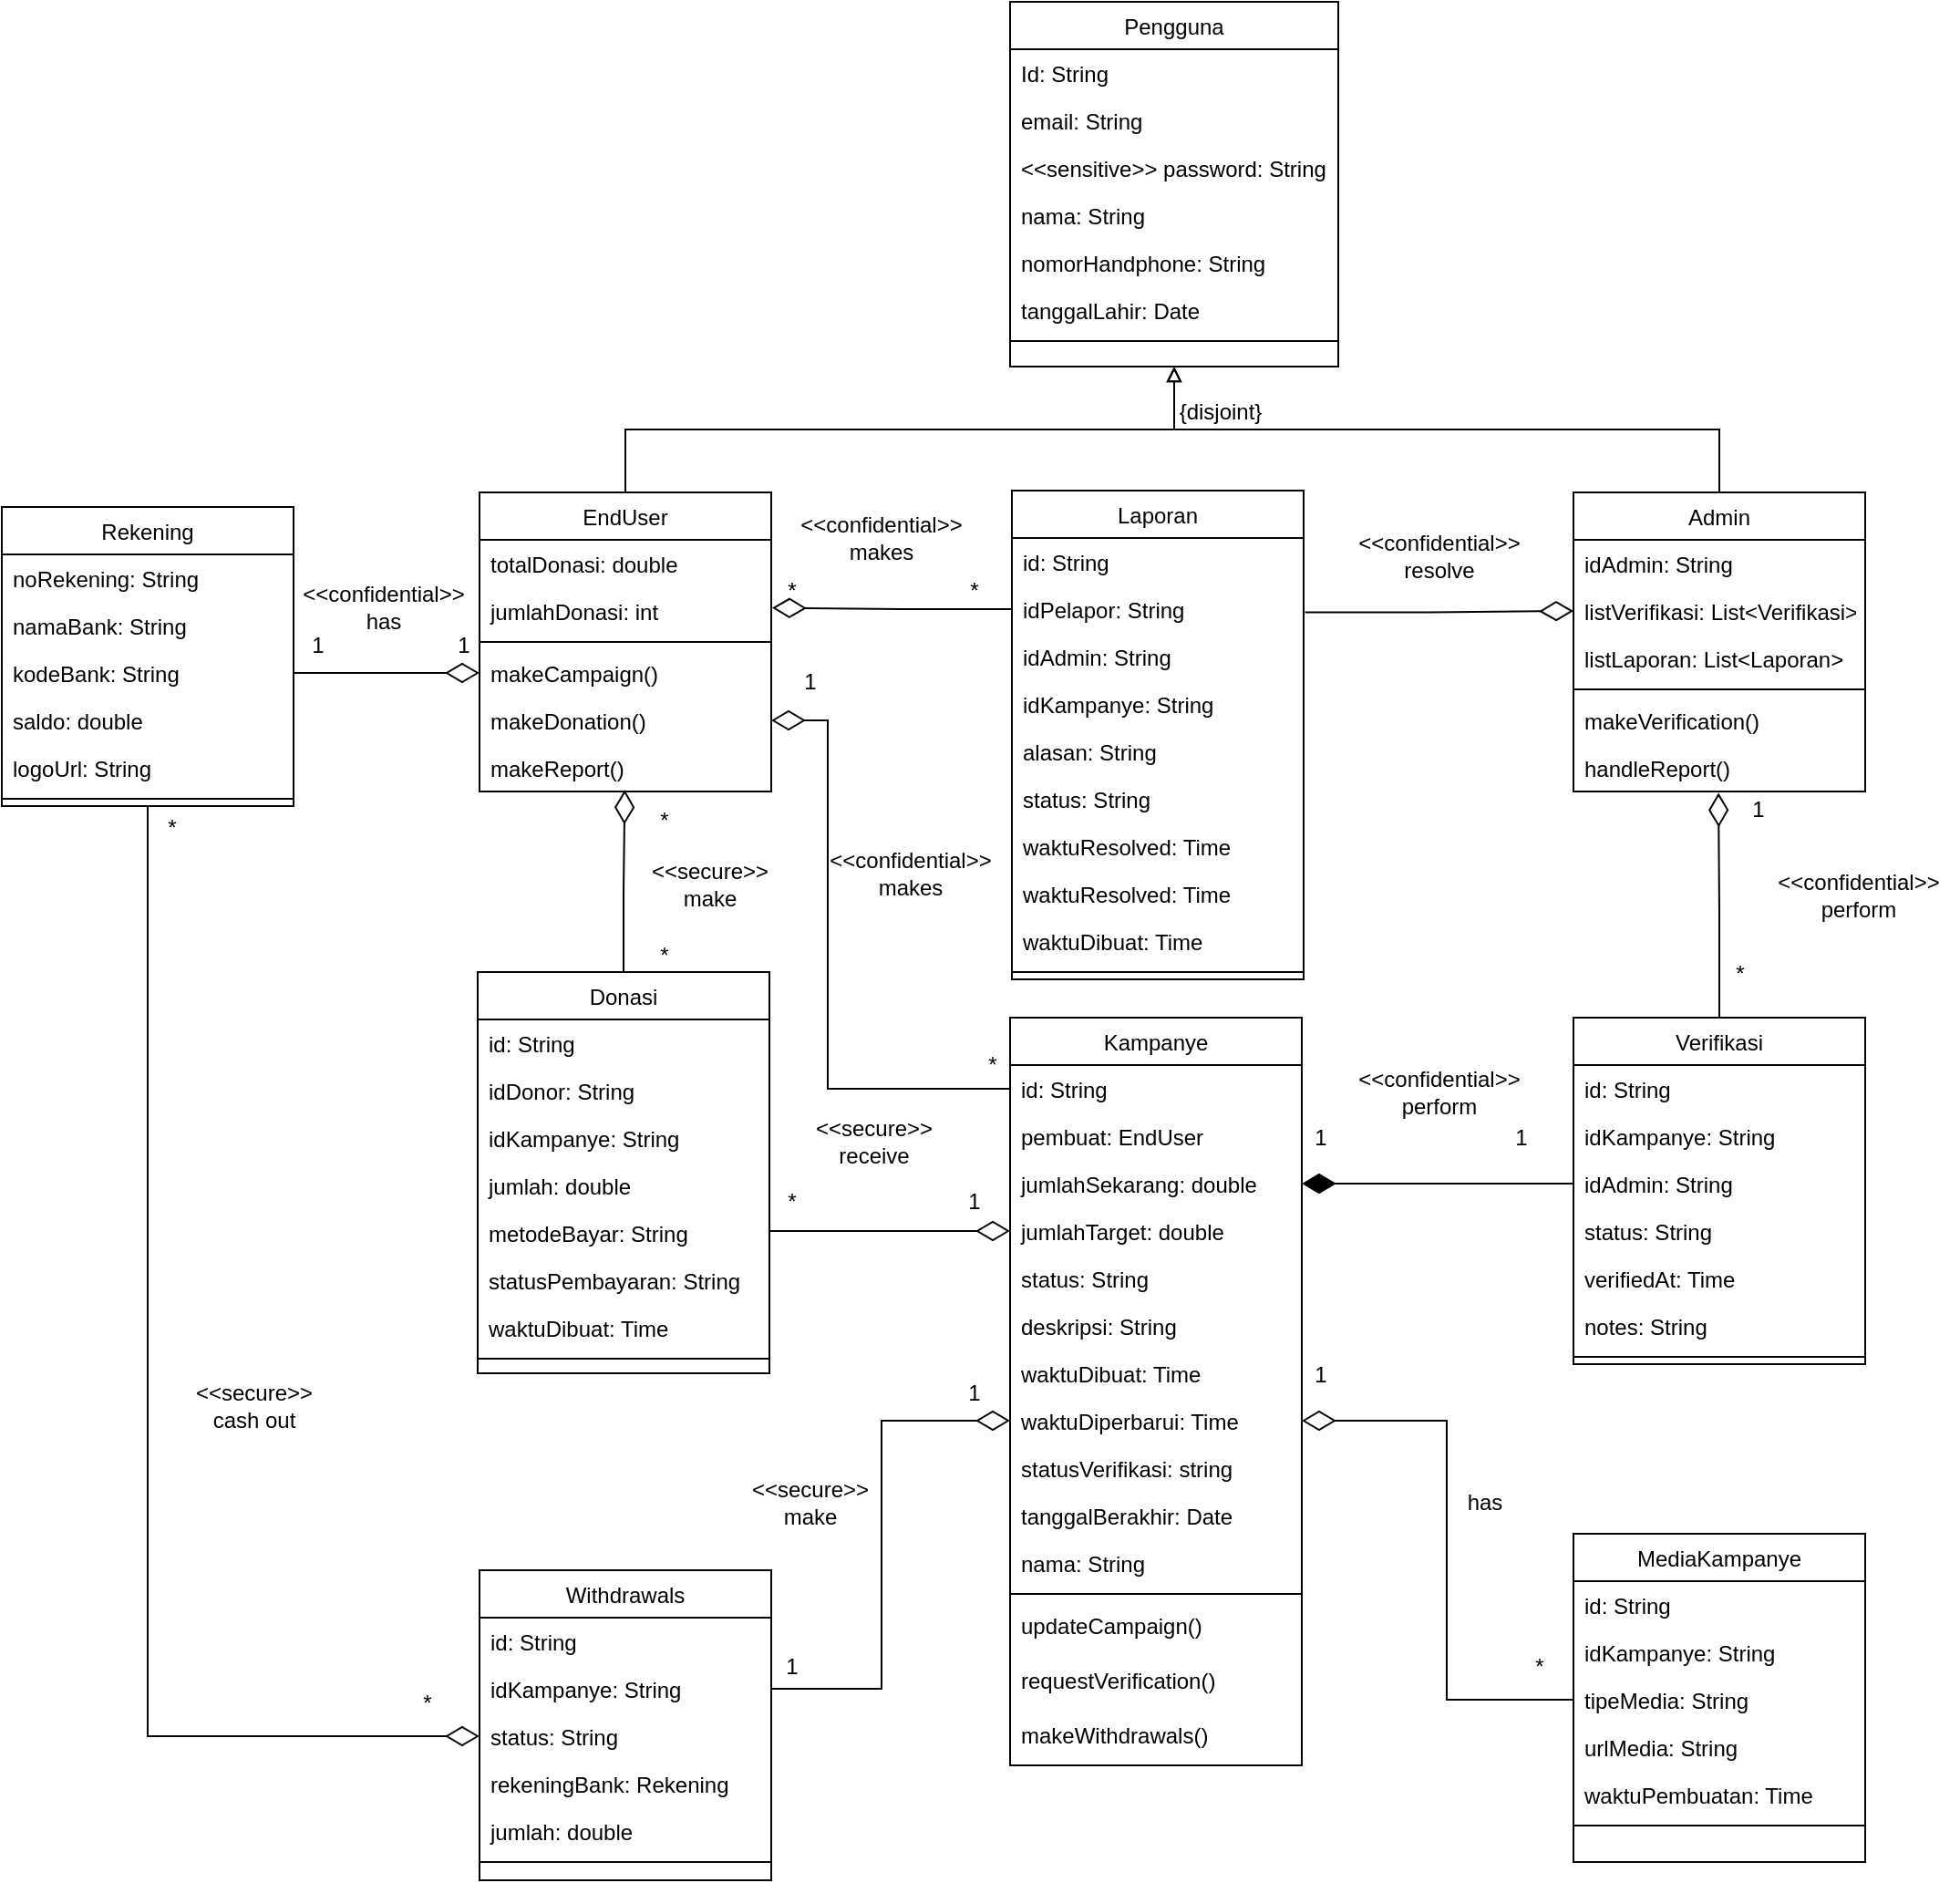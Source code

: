 <mxfile version="26.0.16">
  <diagram id="C5RBs43oDa-KdzZeNtuy" name="Page-1">
    <mxGraphModel dx="1323" dy="765" grid="1" gridSize="10" guides="1" tooltips="1" connect="1" arrows="1" fold="1" page="1" pageScale="1" pageWidth="827" pageHeight="1169" math="0" shadow="0">
      <root>
        <mxCell id="WIyWlLk6GJQsqaUBKTNV-0" />
        <mxCell id="WIyWlLk6GJQsqaUBKTNV-1" parent="WIyWlLk6GJQsqaUBKTNV-0" />
        <mxCell id="zkfFHV4jXpPFQw0GAbJ--0" value="Pengguna" style="swimlane;fontStyle=0;align=center;verticalAlign=top;childLayout=stackLayout;horizontal=1;startSize=26;horizontalStack=0;resizeParent=1;resizeLast=0;collapsible=1;marginBottom=0;rounded=0;shadow=0;strokeWidth=1;" parent="WIyWlLk6GJQsqaUBKTNV-1" vertex="1">
          <mxGeometry x="730" y="60" width="180" height="200" as="geometry">
            <mxRectangle x="230" y="140" width="160" height="26" as="alternateBounds" />
          </mxGeometry>
        </mxCell>
        <mxCell id="zkfFHV4jXpPFQw0GAbJ--1" value="Id: String" style="text;align=left;verticalAlign=top;spacingLeft=4;spacingRight=4;overflow=hidden;rotatable=0;points=[[0,0.5],[1,0.5]];portConstraint=eastwest;" parent="zkfFHV4jXpPFQw0GAbJ--0" vertex="1">
          <mxGeometry y="26" width="180" height="26" as="geometry" />
        </mxCell>
        <mxCell id="zkfFHV4jXpPFQw0GAbJ--2" value="email: String" style="text;align=left;verticalAlign=top;spacingLeft=4;spacingRight=4;overflow=hidden;rotatable=0;points=[[0,0.5],[1,0.5]];portConstraint=eastwest;rounded=0;shadow=0;html=0;" parent="zkfFHV4jXpPFQw0GAbJ--0" vertex="1">
          <mxGeometry y="52" width="180" height="26" as="geometry" />
        </mxCell>
        <mxCell id="W11gWloC2pDR27S2d4ZD-0" value="&lt;&lt;sensitive&gt;&gt; password: String" style="text;align=left;verticalAlign=top;spacingLeft=4;spacingRight=4;overflow=hidden;rotatable=0;points=[[0,0.5],[1,0.5]];portConstraint=eastwest;rounded=0;shadow=0;html=0;" parent="zkfFHV4jXpPFQw0GAbJ--0" vertex="1">
          <mxGeometry y="78" width="180" height="26" as="geometry" />
        </mxCell>
        <mxCell id="W11gWloC2pDR27S2d4ZD-3" value="nama: String" style="text;align=left;verticalAlign=top;spacingLeft=4;spacingRight=4;overflow=hidden;rotatable=0;points=[[0,0.5],[1,0.5]];portConstraint=eastwest;rounded=0;shadow=0;html=0;" parent="zkfFHV4jXpPFQw0GAbJ--0" vertex="1">
          <mxGeometry y="104" width="180" height="26" as="geometry" />
        </mxCell>
        <mxCell id="zkfFHV4jXpPFQw0GAbJ--3" value="nomorHandphone: String" style="text;align=left;verticalAlign=top;spacingLeft=4;spacingRight=4;overflow=hidden;rotatable=0;points=[[0,0.5],[1,0.5]];portConstraint=eastwest;rounded=0;shadow=0;html=0;" parent="zkfFHV4jXpPFQw0GAbJ--0" vertex="1">
          <mxGeometry y="130" width="180" height="26" as="geometry" />
        </mxCell>
        <mxCell id="W11gWloC2pDR27S2d4ZD-4" value="tanggalLahir: Date" style="text;align=left;verticalAlign=top;spacingLeft=4;spacingRight=4;overflow=hidden;rotatable=0;points=[[0,0.5],[1,0.5]];portConstraint=eastwest;rounded=0;shadow=0;html=0;" parent="zkfFHV4jXpPFQw0GAbJ--0" vertex="1">
          <mxGeometry y="156" width="180" height="26" as="geometry" />
        </mxCell>
        <mxCell id="zkfFHV4jXpPFQw0GAbJ--4" value="" style="line;html=1;strokeWidth=1;align=left;verticalAlign=middle;spacingTop=-1;spacingLeft=3;spacingRight=3;rotatable=0;labelPosition=right;points=[];portConstraint=eastwest;" parent="zkfFHV4jXpPFQw0GAbJ--0" vertex="1">
          <mxGeometry y="182" width="180" height="8" as="geometry" />
        </mxCell>
        <mxCell id="zkfFHV4jXpPFQw0GAbJ--6" value="Donasi" style="swimlane;fontStyle=0;align=center;verticalAlign=top;childLayout=stackLayout;horizontal=1;startSize=26;horizontalStack=0;resizeParent=1;resizeLast=0;collapsible=1;marginBottom=0;rounded=0;shadow=0;strokeWidth=1;" parent="WIyWlLk6GJQsqaUBKTNV-1" vertex="1">
          <mxGeometry x="438" y="592" width="160" height="220" as="geometry">
            <mxRectangle x="130" y="380" width="160" height="26" as="alternateBounds" />
          </mxGeometry>
        </mxCell>
        <mxCell id="zkfFHV4jXpPFQw0GAbJ--7" value="id: String" style="text;align=left;verticalAlign=top;spacingLeft=4;spacingRight=4;overflow=hidden;rotatable=0;points=[[0,0.5],[1,0.5]];portConstraint=eastwest;" parent="zkfFHV4jXpPFQw0GAbJ--6" vertex="1">
          <mxGeometry y="26" width="160" height="26" as="geometry" />
        </mxCell>
        <mxCell id="W11gWloC2pDR27S2d4ZD-19" value="idDonor: String" style="text;align=left;verticalAlign=top;spacingLeft=4;spacingRight=4;overflow=hidden;rotatable=0;points=[[0,0.5],[1,0.5]];portConstraint=eastwest;" parent="zkfFHV4jXpPFQw0GAbJ--6" vertex="1">
          <mxGeometry y="52" width="160" height="26" as="geometry" />
        </mxCell>
        <mxCell id="W11gWloC2pDR27S2d4ZD-18" value="idKampanye: String" style="text;align=left;verticalAlign=top;spacingLeft=4;spacingRight=4;overflow=hidden;rotatable=0;points=[[0,0.5],[1,0.5]];portConstraint=eastwest;" parent="zkfFHV4jXpPFQw0GAbJ--6" vertex="1">
          <mxGeometry y="78" width="160" height="26" as="geometry" />
        </mxCell>
        <mxCell id="W11gWloC2pDR27S2d4ZD-17" value="jumlah: double" style="text;align=left;verticalAlign=top;spacingLeft=4;spacingRight=4;overflow=hidden;rotatable=0;points=[[0,0.5],[1,0.5]];portConstraint=eastwest;" parent="zkfFHV4jXpPFQw0GAbJ--6" vertex="1">
          <mxGeometry y="104" width="160" height="26" as="geometry" />
        </mxCell>
        <mxCell id="W11gWloC2pDR27S2d4ZD-16" value="metodeBayar: String" style="text;align=left;verticalAlign=top;spacingLeft=4;spacingRight=4;overflow=hidden;rotatable=0;points=[[0,0.5],[1,0.5]];portConstraint=eastwest;" parent="zkfFHV4jXpPFQw0GAbJ--6" vertex="1">
          <mxGeometry y="130" width="160" height="26" as="geometry" />
        </mxCell>
        <mxCell id="W11gWloC2pDR27S2d4ZD-15" value="statusPembayaran: String" style="text;align=left;verticalAlign=top;spacingLeft=4;spacingRight=4;overflow=hidden;rotatable=0;points=[[0,0.5],[1,0.5]];portConstraint=eastwest;" parent="zkfFHV4jXpPFQw0GAbJ--6" vertex="1">
          <mxGeometry y="156" width="160" height="26" as="geometry" />
        </mxCell>
        <mxCell id="W11gWloC2pDR27S2d4ZD-21" value="waktuDibuat: Time" style="text;align=left;verticalAlign=top;spacingLeft=4;spacingRight=4;overflow=hidden;rotatable=0;points=[[0,0.5],[1,0.5]];portConstraint=eastwest;" parent="zkfFHV4jXpPFQw0GAbJ--6" vertex="1">
          <mxGeometry y="182" width="160" height="26" as="geometry" />
        </mxCell>
        <mxCell id="zkfFHV4jXpPFQw0GAbJ--9" value="" style="line;html=1;strokeWidth=1;align=left;verticalAlign=middle;spacingTop=-1;spacingLeft=3;spacingRight=3;rotatable=0;labelPosition=right;points=[];portConstraint=eastwest;" parent="zkfFHV4jXpPFQw0GAbJ--6" vertex="1">
          <mxGeometry y="208" width="160" height="8" as="geometry" />
        </mxCell>
        <mxCell id="zkfFHV4jXpPFQw0GAbJ--13" value="MediaKampanye" style="swimlane;fontStyle=0;align=center;verticalAlign=top;childLayout=stackLayout;horizontal=1;startSize=26;horizontalStack=0;resizeParent=1;resizeLast=0;collapsible=1;marginBottom=0;rounded=0;shadow=0;strokeWidth=1;" parent="WIyWlLk6GJQsqaUBKTNV-1" vertex="1">
          <mxGeometry x="1039" y="900" width="160" height="180" as="geometry">
            <mxRectangle x="340" y="380" width="170" height="26" as="alternateBounds" />
          </mxGeometry>
        </mxCell>
        <mxCell id="zkfFHV4jXpPFQw0GAbJ--14" value="id: String" style="text;align=left;verticalAlign=top;spacingLeft=4;spacingRight=4;overflow=hidden;rotatable=0;points=[[0,0.5],[1,0.5]];portConstraint=eastwest;" parent="zkfFHV4jXpPFQw0GAbJ--13" vertex="1">
          <mxGeometry y="26" width="160" height="26" as="geometry" />
        </mxCell>
        <mxCell id="Jpe8M2atPtf28JF5sJ96-32" value="idKampanye: String" style="text;align=left;verticalAlign=top;spacingLeft=4;spacingRight=4;overflow=hidden;rotatable=0;points=[[0,0.5],[1,0.5]];portConstraint=eastwest;" vertex="1" parent="zkfFHV4jXpPFQw0GAbJ--13">
          <mxGeometry y="52" width="160" height="26" as="geometry" />
        </mxCell>
        <mxCell id="Jpe8M2atPtf28JF5sJ96-31" value="tipeMedia: String" style="text;align=left;verticalAlign=top;spacingLeft=4;spacingRight=4;overflow=hidden;rotatable=0;points=[[0,0.5],[1,0.5]];portConstraint=eastwest;" vertex="1" parent="zkfFHV4jXpPFQw0GAbJ--13">
          <mxGeometry y="78" width="160" height="26" as="geometry" />
        </mxCell>
        <mxCell id="Jpe8M2atPtf28JF5sJ96-30" value="urlMedia: String" style="text;align=left;verticalAlign=top;spacingLeft=4;spacingRight=4;overflow=hidden;rotatable=0;points=[[0,0.5],[1,0.5]];portConstraint=eastwest;" vertex="1" parent="zkfFHV4jXpPFQw0GAbJ--13">
          <mxGeometry y="104" width="160" height="26" as="geometry" />
        </mxCell>
        <mxCell id="Jpe8M2atPtf28JF5sJ96-33" value="waktuPembuatan: Time" style="text;align=left;verticalAlign=top;spacingLeft=4;spacingRight=4;overflow=hidden;rotatable=0;points=[[0,0.5],[1,0.5]];portConstraint=eastwest;" vertex="1" parent="zkfFHV4jXpPFQw0GAbJ--13">
          <mxGeometry y="130" width="160" height="26" as="geometry" />
        </mxCell>
        <mxCell id="zkfFHV4jXpPFQw0GAbJ--15" value="" style="line;html=1;strokeWidth=1;align=left;verticalAlign=middle;spacingTop=-1;spacingLeft=3;spacingRight=3;rotatable=0;labelPosition=right;points=[];portConstraint=eastwest;" parent="zkfFHV4jXpPFQw0GAbJ--13" vertex="1">
          <mxGeometry y="156" width="160" height="8" as="geometry" />
        </mxCell>
        <mxCell id="zkfFHV4jXpPFQw0GAbJ--17" value="Kampanye" style="swimlane;fontStyle=0;align=center;verticalAlign=top;childLayout=stackLayout;horizontal=1;startSize=26;horizontalStack=0;resizeParent=1;resizeLast=0;collapsible=1;marginBottom=0;rounded=0;shadow=0;strokeWidth=1;" parent="WIyWlLk6GJQsqaUBKTNV-1" vertex="1">
          <mxGeometry x="730" y="617" width="160" height="410" as="geometry">
            <mxRectangle x="550" y="140" width="160" height="26" as="alternateBounds" />
          </mxGeometry>
        </mxCell>
        <mxCell id="zkfFHV4jXpPFQw0GAbJ--18" value="id: String" style="text;align=left;verticalAlign=top;spacingLeft=4;spacingRight=4;overflow=hidden;rotatable=0;points=[[0,0.5],[1,0.5]];portConstraint=eastwest;" parent="zkfFHV4jXpPFQw0GAbJ--17" vertex="1">
          <mxGeometry y="26" width="160" height="26" as="geometry" />
        </mxCell>
        <mxCell id="zkfFHV4jXpPFQw0GAbJ--19" value="pembuat: EndUser" style="text;align=left;verticalAlign=top;spacingLeft=4;spacingRight=4;overflow=hidden;rotatable=0;points=[[0,0.5],[1,0.5]];portConstraint=eastwest;rounded=0;shadow=0;html=0;" parent="zkfFHV4jXpPFQw0GAbJ--17" vertex="1">
          <mxGeometry y="52" width="160" height="26" as="geometry" />
        </mxCell>
        <mxCell id="zkfFHV4jXpPFQw0GAbJ--20" value="jumlahSekarang: double" style="text;align=left;verticalAlign=top;spacingLeft=4;spacingRight=4;overflow=hidden;rotatable=0;points=[[0,0.5],[1,0.5]];portConstraint=eastwest;rounded=0;shadow=0;html=0;" parent="zkfFHV4jXpPFQw0GAbJ--17" vertex="1">
          <mxGeometry y="78" width="160" height="26" as="geometry" />
        </mxCell>
        <mxCell id="zkfFHV4jXpPFQw0GAbJ--21" value="jumlahTarget: double" style="text;align=left;verticalAlign=top;spacingLeft=4;spacingRight=4;overflow=hidden;rotatable=0;points=[[0,0.5],[1,0.5]];portConstraint=eastwest;rounded=0;shadow=0;html=0;" parent="zkfFHV4jXpPFQw0GAbJ--17" vertex="1">
          <mxGeometry y="104" width="160" height="26" as="geometry" />
        </mxCell>
        <mxCell id="zkfFHV4jXpPFQw0GAbJ--22" value="status: String" style="text;align=left;verticalAlign=top;spacingLeft=4;spacingRight=4;overflow=hidden;rotatable=0;points=[[0,0.5],[1,0.5]];portConstraint=eastwest;rounded=0;shadow=0;html=0;" parent="zkfFHV4jXpPFQw0GAbJ--17" vertex="1">
          <mxGeometry y="130" width="160" height="26" as="geometry" />
        </mxCell>
        <mxCell id="W11gWloC2pDR27S2d4ZD-11" value="deskripsi: String" style="text;align=left;verticalAlign=top;spacingLeft=4;spacingRight=4;overflow=hidden;rotatable=0;points=[[0,0.5],[1,0.5]];portConstraint=eastwest;rounded=0;shadow=0;html=0;" parent="zkfFHV4jXpPFQw0GAbJ--17" vertex="1">
          <mxGeometry y="156" width="160" height="26" as="geometry" />
        </mxCell>
        <mxCell id="W11gWloC2pDR27S2d4ZD-10" value="waktuDibuat: Time" style="text;align=left;verticalAlign=top;spacingLeft=4;spacingRight=4;overflow=hidden;rotatable=0;points=[[0,0.5],[1,0.5]];portConstraint=eastwest;rounded=0;shadow=0;html=0;" parent="zkfFHV4jXpPFQw0GAbJ--17" vertex="1">
          <mxGeometry y="182" width="160" height="26" as="geometry" />
        </mxCell>
        <mxCell id="W11gWloC2pDR27S2d4ZD-9" value="waktuDiperbarui: Time" style="text;align=left;verticalAlign=top;spacingLeft=4;spacingRight=4;overflow=hidden;rotatable=0;points=[[0,0.5],[1,0.5]];portConstraint=eastwest;rounded=0;shadow=0;html=0;" parent="zkfFHV4jXpPFQw0GAbJ--17" vertex="1">
          <mxGeometry y="208" width="160" height="26" as="geometry" />
        </mxCell>
        <mxCell id="W11gWloC2pDR27S2d4ZD-8" value="statusVerifikasi: string" style="text;align=left;verticalAlign=top;spacingLeft=4;spacingRight=4;overflow=hidden;rotatable=0;points=[[0,0.5],[1,0.5]];portConstraint=eastwest;rounded=0;shadow=0;html=0;" parent="zkfFHV4jXpPFQw0GAbJ--17" vertex="1">
          <mxGeometry y="234" width="160" height="26" as="geometry" />
        </mxCell>
        <mxCell id="W11gWloC2pDR27S2d4ZD-7" value="tanggalBerakhir: Date" style="text;align=left;verticalAlign=top;spacingLeft=4;spacingRight=4;overflow=hidden;rotatable=0;points=[[0,0.5],[1,0.5]];portConstraint=eastwest;rounded=0;shadow=0;html=0;" parent="zkfFHV4jXpPFQw0GAbJ--17" vertex="1">
          <mxGeometry y="260" width="160" height="26" as="geometry" />
        </mxCell>
        <mxCell id="W11gWloC2pDR27S2d4ZD-14" value="nama: String" style="text;align=left;verticalAlign=top;spacingLeft=4;spacingRight=4;overflow=hidden;rotatable=0;points=[[0,0.5],[1,0.5]];portConstraint=eastwest;rounded=0;shadow=0;html=0;" parent="zkfFHV4jXpPFQw0GAbJ--17" vertex="1">
          <mxGeometry y="286" width="160" height="26" as="geometry" />
        </mxCell>
        <mxCell id="zkfFHV4jXpPFQw0GAbJ--23" value="" style="line;html=1;strokeWidth=1;align=left;verticalAlign=middle;spacingTop=-1;spacingLeft=3;spacingRight=3;rotatable=0;labelPosition=right;points=[];portConstraint=eastwest;" parent="zkfFHV4jXpPFQw0GAbJ--17" vertex="1">
          <mxGeometry y="312" width="160" height="8" as="geometry" />
        </mxCell>
        <mxCell id="Jpe8M2atPtf28JF5sJ96-27" value="updateCampaign()" style="text;align=left;verticalAlign=top;spacingLeft=4;spacingRight=4;overflow=hidden;rotatable=0;points=[[0,0.5],[1,0.5]];portConstraint=eastwest;rounded=0;shadow=0;html=0;" vertex="1" parent="zkfFHV4jXpPFQw0GAbJ--17">
          <mxGeometry y="320" width="160" height="30" as="geometry" />
        </mxCell>
        <mxCell id="Jpe8M2atPtf28JF5sJ96-35" value="requestVerification()" style="text;align=left;verticalAlign=top;spacingLeft=4;spacingRight=4;overflow=hidden;rotatable=0;points=[[0,0.5],[1,0.5]];portConstraint=eastwest;rounded=0;shadow=0;html=0;" vertex="1" parent="zkfFHV4jXpPFQw0GAbJ--17">
          <mxGeometry y="350" width="160" height="30" as="geometry" />
        </mxCell>
        <mxCell id="Jpe8M2atPtf28JF5sJ96-37" value="makeWithdrawals()" style="text;align=left;verticalAlign=top;spacingLeft=4;spacingRight=4;overflow=hidden;rotatable=0;points=[[0,0.5],[1,0.5]];portConstraint=eastwest;rounded=0;shadow=0;html=0;" vertex="1" parent="zkfFHV4jXpPFQw0GAbJ--17">
          <mxGeometry y="380" width="160" height="30" as="geometry" />
        </mxCell>
        <mxCell id="8-90kRSlDzndkWrGnrJO-0" value="Laporan" style="swimlane;fontStyle=0;align=center;verticalAlign=top;childLayout=stackLayout;horizontal=1;startSize=26;horizontalStack=0;resizeParent=1;resizeLast=0;collapsible=1;marginBottom=0;rounded=0;shadow=0;strokeWidth=1;" parent="WIyWlLk6GJQsqaUBKTNV-1" vertex="1">
          <mxGeometry x="731" y="328" width="160" height="268" as="geometry">
            <mxRectangle x="340" y="380" width="170" height="26" as="alternateBounds" />
          </mxGeometry>
        </mxCell>
        <mxCell id="8-90kRSlDzndkWrGnrJO-1" value="id: String" style="text;align=left;verticalAlign=top;spacingLeft=4;spacingRight=4;overflow=hidden;rotatable=0;points=[[0,0.5],[1,0.5]];portConstraint=eastwest;" parent="8-90kRSlDzndkWrGnrJO-0" vertex="1">
          <mxGeometry y="26" width="160" height="26" as="geometry" />
        </mxCell>
        <mxCell id="Jpe8M2atPtf28JF5sJ96-24" value="idPelapor: String" style="text;align=left;verticalAlign=top;spacingLeft=4;spacingRight=4;overflow=hidden;rotatable=0;points=[[0,0.5],[1,0.5]];portConstraint=eastwest;" vertex="1" parent="8-90kRSlDzndkWrGnrJO-0">
          <mxGeometry y="52" width="160" height="26" as="geometry" />
        </mxCell>
        <mxCell id="Jpe8M2atPtf28JF5sJ96-23" value="idAdmin: String" style="text;align=left;verticalAlign=top;spacingLeft=4;spacingRight=4;overflow=hidden;rotatable=0;points=[[0,0.5],[1,0.5]];portConstraint=eastwest;" vertex="1" parent="8-90kRSlDzndkWrGnrJO-0">
          <mxGeometry y="78" width="160" height="26" as="geometry" />
        </mxCell>
        <mxCell id="Jpe8M2atPtf28JF5sJ96-22" value="idKampanye: String" style="text;align=left;verticalAlign=top;spacingLeft=4;spacingRight=4;overflow=hidden;rotatable=0;points=[[0,0.5],[1,0.5]];portConstraint=eastwest;" vertex="1" parent="8-90kRSlDzndkWrGnrJO-0">
          <mxGeometry y="104" width="160" height="26" as="geometry" />
        </mxCell>
        <mxCell id="Jpe8M2atPtf28JF5sJ96-18" value="alasan: String" style="text;align=left;verticalAlign=top;spacingLeft=4;spacingRight=4;overflow=hidden;rotatable=0;points=[[0,0.5],[1,0.5]];portConstraint=eastwest;" vertex="1" parent="8-90kRSlDzndkWrGnrJO-0">
          <mxGeometry y="130" width="160" height="26" as="geometry" />
        </mxCell>
        <mxCell id="Jpe8M2atPtf28JF5sJ96-21" value="status: String" style="text;align=left;verticalAlign=top;spacingLeft=4;spacingRight=4;overflow=hidden;rotatable=0;points=[[0,0.5],[1,0.5]];portConstraint=eastwest;" vertex="1" parent="8-90kRSlDzndkWrGnrJO-0">
          <mxGeometry y="156" width="160" height="26" as="geometry" />
        </mxCell>
        <mxCell id="Jpe8M2atPtf28JF5sJ96-78" value="waktuResolved: Time" style="text;align=left;verticalAlign=top;spacingLeft=4;spacingRight=4;overflow=hidden;rotatable=0;points=[[0,0.5],[1,0.5]];portConstraint=eastwest;" vertex="1" parent="8-90kRSlDzndkWrGnrJO-0">
          <mxGeometry y="182" width="160" height="26" as="geometry" />
        </mxCell>
        <mxCell id="Jpe8M2atPtf28JF5sJ96-20" value="waktuResolved: Time" style="text;align=left;verticalAlign=top;spacingLeft=4;spacingRight=4;overflow=hidden;rotatable=0;points=[[0,0.5],[1,0.5]];portConstraint=eastwest;" vertex="1" parent="8-90kRSlDzndkWrGnrJO-0">
          <mxGeometry y="208" width="160" height="26" as="geometry" />
        </mxCell>
        <mxCell id="Jpe8M2atPtf28JF5sJ96-19" value="waktuDibuat: Time" style="text;align=left;verticalAlign=top;spacingLeft=4;spacingRight=4;overflow=hidden;rotatable=0;points=[[0,0.5],[1,0.5]];portConstraint=eastwest;" vertex="1" parent="8-90kRSlDzndkWrGnrJO-0">
          <mxGeometry y="234" width="160" height="26" as="geometry" />
        </mxCell>
        <mxCell id="8-90kRSlDzndkWrGnrJO-2" value="" style="line;html=1;strokeWidth=1;align=left;verticalAlign=middle;spacingTop=-1;spacingLeft=3;spacingRight=3;rotatable=0;labelPosition=right;points=[];portConstraint=eastwest;" parent="8-90kRSlDzndkWrGnrJO-0" vertex="1">
          <mxGeometry y="260" width="160" height="8" as="geometry" />
        </mxCell>
        <mxCell id="8-90kRSlDzndkWrGnrJO-6" value="Rekening" style="swimlane;fontStyle=0;align=center;verticalAlign=top;childLayout=stackLayout;horizontal=1;startSize=26;horizontalStack=0;resizeParent=1;resizeLast=0;collapsible=1;marginBottom=0;rounded=0;shadow=0;strokeWidth=1;" parent="WIyWlLk6GJQsqaUBKTNV-1" vertex="1">
          <mxGeometry x="177" y="337" width="160" height="164" as="geometry">
            <mxRectangle x="340" y="380" width="170" height="26" as="alternateBounds" />
          </mxGeometry>
        </mxCell>
        <mxCell id="8-90kRSlDzndkWrGnrJO-7" value="noRekening: String" style="text;align=left;verticalAlign=top;spacingLeft=4;spacingRight=4;overflow=hidden;rotatable=0;points=[[0,0.5],[1,0.5]];portConstraint=eastwest;" parent="8-90kRSlDzndkWrGnrJO-6" vertex="1">
          <mxGeometry y="26" width="160" height="26" as="geometry" />
        </mxCell>
        <mxCell id="Jpe8M2atPtf28JF5sJ96-51" value="namaBank: String" style="text;align=left;verticalAlign=top;spacingLeft=4;spacingRight=4;overflow=hidden;rotatable=0;points=[[0,0.5],[1,0.5]];portConstraint=eastwest;" vertex="1" parent="8-90kRSlDzndkWrGnrJO-6">
          <mxGeometry y="52" width="160" height="26" as="geometry" />
        </mxCell>
        <mxCell id="Jpe8M2atPtf28JF5sJ96-50" value="kodeBank: String" style="text;align=left;verticalAlign=top;spacingLeft=4;spacingRight=4;overflow=hidden;rotatable=0;points=[[0,0.5],[1,0.5]];portConstraint=eastwest;" vertex="1" parent="8-90kRSlDzndkWrGnrJO-6">
          <mxGeometry y="78" width="160" height="26" as="geometry" />
        </mxCell>
        <mxCell id="Jpe8M2atPtf28JF5sJ96-89" value="saldo: double" style="text;align=left;verticalAlign=top;spacingLeft=4;spacingRight=4;overflow=hidden;rotatable=0;points=[[0,0.5],[1,0.5]];portConstraint=eastwest;" vertex="1" parent="8-90kRSlDzndkWrGnrJO-6">
          <mxGeometry y="104" width="160" height="26" as="geometry" />
        </mxCell>
        <mxCell id="Jpe8M2atPtf28JF5sJ96-52" value="logoUrl: String" style="text;align=left;verticalAlign=top;spacingLeft=4;spacingRight=4;overflow=hidden;rotatable=0;points=[[0,0.5],[1,0.5]];portConstraint=eastwest;" vertex="1" parent="8-90kRSlDzndkWrGnrJO-6">
          <mxGeometry y="130" width="160" height="26" as="geometry" />
        </mxCell>
        <mxCell id="8-90kRSlDzndkWrGnrJO-8" value="" style="line;html=1;strokeWidth=1;align=left;verticalAlign=middle;spacingTop=-1;spacingLeft=3;spacingRight=3;rotatable=0;labelPosition=right;points=[];portConstraint=eastwest;" parent="8-90kRSlDzndkWrGnrJO-6" vertex="1">
          <mxGeometry y="156" width="160" height="8" as="geometry" />
        </mxCell>
        <mxCell id="Jpe8M2atPtf28JF5sJ96-53" style="edgeStyle=orthogonalEdgeStyle;rounded=0;orthogonalLoop=1;jettySize=auto;html=1;exitX=0.5;exitY=0;exitDx=0;exitDy=0;entryX=0.5;entryY=1;entryDx=0;entryDy=0;endArrow=block;endFill=0;" edge="1" parent="WIyWlLk6GJQsqaUBKTNV-1" source="Jpe8M2atPtf28JF5sJ96-1" target="zkfFHV4jXpPFQw0GAbJ--0">
          <mxGeometry relative="1" as="geometry" />
        </mxCell>
        <mxCell id="Jpe8M2atPtf28JF5sJ96-1" value="EndUser" style="swimlane;fontStyle=0;align=center;verticalAlign=top;childLayout=stackLayout;horizontal=1;startSize=26;horizontalStack=0;resizeParent=1;resizeLast=0;collapsible=1;marginBottom=0;rounded=0;shadow=0;strokeWidth=1;" vertex="1" parent="WIyWlLk6GJQsqaUBKTNV-1">
          <mxGeometry x="439" y="329" width="160" height="164" as="geometry">
            <mxRectangle x="230" y="140" width="160" height="26" as="alternateBounds" />
          </mxGeometry>
        </mxCell>
        <mxCell id="Jpe8M2atPtf28JF5sJ96-2" value="totalDonasi: double" style="text;align=left;verticalAlign=top;spacingLeft=4;spacingRight=4;overflow=hidden;rotatable=0;points=[[0,0.5],[1,0.5]];portConstraint=eastwest;" vertex="1" parent="Jpe8M2atPtf28JF5sJ96-1">
          <mxGeometry y="26" width="160" height="26" as="geometry" />
        </mxCell>
        <mxCell id="Jpe8M2atPtf28JF5sJ96-3" value="jumlahDonasi: int" style="text;align=left;verticalAlign=top;spacingLeft=4;spacingRight=4;overflow=hidden;rotatable=0;points=[[0,0.5],[1,0.5]];portConstraint=eastwest;rounded=0;shadow=0;html=0;" vertex="1" parent="Jpe8M2atPtf28JF5sJ96-1">
          <mxGeometry y="52" width="160" height="26" as="geometry" />
        </mxCell>
        <mxCell id="Jpe8M2atPtf28JF5sJ96-8" value="" style="line;html=1;strokeWidth=1;align=left;verticalAlign=middle;spacingTop=-1;spacingLeft=3;spacingRight=3;rotatable=0;labelPosition=right;points=[];portConstraint=eastwest;" vertex="1" parent="Jpe8M2atPtf28JF5sJ96-1">
          <mxGeometry y="78" width="160" height="8" as="geometry" />
        </mxCell>
        <mxCell id="Jpe8M2atPtf28JF5sJ96-9" value="makeCampaign()&#xa;" style="text;align=left;verticalAlign=top;spacingLeft=4;spacingRight=4;overflow=hidden;rotatable=0;points=[[0,0.5],[1,0.5]];portConstraint=eastwest;" vertex="1" parent="Jpe8M2atPtf28JF5sJ96-1">
          <mxGeometry y="86" width="160" height="26" as="geometry" />
        </mxCell>
        <mxCell id="Jpe8M2atPtf28JF5sJ96-10" value="makeDonation()" style="text;align=left;verticalAlign=top;spacingLeft=4;spacingRight=4;overflow=hidden;rotatable=0;points=[[0,0.5],[1,0.5]];portConstraint=eastwest;" vertex="1" parent="Jpe8M2atPtf28JF5sJ96-1">
          <mxGeometry y="112" width="160" height="26" as="geometry" />
        </mxCell>
        <mxCell id="Jpe8M2atPtf28JF5sJ96-29" value="makeReport()" style="text;align=left;verticalAlign=top;spacingLeft=4;spacingRight=4;overflow=hidden;rotatable=0;points=[[0,0.5],[1,0.5]];portConstraint=eastwest;" vertex="1" parent="Jpe8M2atPtf28JF5sJ96-1">
          <mxGeometry y="138" width="160" height="26" as="geometry" />
        </mxCell>
        <mxCell id="Jpe8M2atPtf28JF5sJ96-54" style="edgeStyle=orthogonalEdgeStyle;rounded=0;orthogonalLoop=1;jettySize=auto;html=1;exitX=0.5;exitY=0;exitDx=0;exitDy=0;endArrow=block;endFill=0;entryX=0.5;entryY=1;entryDx=0;entryDy=0;" edge="1" parent="WIyWlLk6GJQsqaUBKTNV-1" source="Jpe8M2atPtf28JF5sJ96-11" target="zkfFHV4jXpPFQw0GAbJ--0">
          <mxGeometry relative="1" as="geometry">
            <mxPoint x="810.0" y="260" as="targetPoint" />
          </mxGeometry>
        </mxCell>
        <mxCell id="Jpe8M2atPtf28JF5sJ96-11" value="Admin" style="swimlane;fontStyle=0;align=center;verticalAlign=top;childLayout=stackLayout;horizontal=1;startSize=26;horizontalStack=0;resizeParent=1;resizeLast=0;collapsible=1;marginBottom=0;rounded=0;shadow=0;strokeWidth=1;" vertex="1" parent="WIyWlLk6GJQsqaUBKTNV-1">
          <mxGeometry x="1039" y="329" width="160" height="164" as="geometry">
            <mxRectangle x="230" y="140" width="160" height="26" as="alternateBounds" />
          </mxGeometry>
        </mxCell>
        <mxCell id="Jpe8M2atPtf28JF5sJ96-12" value="idAdmin: String" style="text;align=left;verticalAlign=top;spacingLeft=4;spacingRight=4;overflow=hidden;rotatable=0;points=[[0,0.5],[1,0.5]];portConstraint=eastwest;" vertex="1" parent="Jpe8M2atPtf28JF5sJ96-11">
          <mxGeometry y="26" width="160" height="26" as="geometry" />
        </mxCell>
        <mxCell id="Jpe8M2atPtf28JF5sJ96-13" value="listVerifikasi: List&lt;Verifikasi&gt;" style="text;align=left;verticalAlign=top;spacingLeft=4;spacingRight=4;overflow=hidden;rotatable=0;points=[[0,0.5],[1,0.5]];portConstraint=eastwest;rounded=0;shadow=0;html=0;" vertex="1" parent="Jpe8M2atPtf28JF5sJ96-11">
          <mxGeometry y="52" width="160" height="26" as="geometry" />
        </mxCell>
        <mxCell id="Jpe8M2atPtf28JF5sJ96-17" value="listLaporan: List&lt;Laporan&gt;" style="text;align=left;verticalAlign=top;spacingLeft=4;spacingRight=4;overflow=hidden;rotatable=0;points=[[0,0.5],[1,0.5]];portConstraint=eastwest;rounded=0;shadow=0;html=0;" vertex="1" parent="Jpe8M2atPtf28JF5sJ96-11">
          <mxGeometry y="78" width="160" height="26" as="geometry" />
        </mxCell>
        <mxCell id="Jpe8M2atPtf28JF5sJ96-14" value="" style="line;html=1;strokeWidth=1;align=left;verticalAlign=middle;spacingTop=-1;spacingLeft=3;spacingRight=3;rotatable=0;labelPosition=right;points=[];portConstraint=eastwest;" vertex="1" parent="Jpe8M2atPtf28JF5sJ96-11">
          <mxGeometry y="104" width="160" height="8" as="geometry" />
        </mxCell>
        <mxCell id="Jpe8M2atPtf28JF5sJ96-15" value="makeVerification()&#xa;" style="text;align=left;verticalAlign=top;spacingLeft=4;spacingRight=4;overflow=hidden;rotatable=0;points=[[0,0.5],[1,0.5]];portConstraint=eastwest;" vertex="1" parent="Jpe8M2atPtf28JF5sJ96-11">
          <mxGeometry y="112" width="160" height="26" as="geometry" />
        </mxCell>
        <mxCell id="Jpe8M2atPtf28JF5sJ96-16" value="handleReport()" style="text;align=left;verticalAlign=top;spacingLeft=4;spacingRight=4;overflow=hidden;rotatable=0;points=[[0,0.5],[1,0.5]];portConstraint=eastwest;" vertex="1" parent="Jpe8M2atPtf28JF5sJ96-11">
          <mxGeometry y="138" width="160" height="26" as="geometry" />
        </mxCell>
        <mxCell id="Jpe8M2atPtf28JF5sJ96-38" value="Withdrawals" style="swimlane;fontStyle=0;align=center;verticalAlign=top;childLayout=stackLayout;horizontal=1;startSize=26;horizontalStack=0;resizeParent=1;resizeLast=0;collapsible=1;marginBottom=0;rounded=0;shadow=0;strokeWidth=1;" vertex="1" parent="WIyWlLk6GJQsqaUBKTNV-1">
          <mxGeometry x="439" y="920" width="160" height="170" as="geometry">
            <mxRectangle x="340" y="380" width="170" height="26" as="alternateBounds" />
          </mxGeometry>
        </mxCell>
        <mxCell id="Jpe8M2atPtf28JF5sJ96-39" value="id: String" style="text;align=left;verticalAlign=top;spacingLeft=4;spacingRight=4;overflow=hidden;rotatable=0;points=[[0,0.5],[1,0.5]];portConstraint=eastwest;" vertex="1" parent="Jpe8M2atPtf28JF5sJ96-38">
          <mxGeometry y="26" width="160" height="26" as="geometry" />
        </mxCell>
        <mxCell id="Jpe8M2atPtf28JF5sJ96-40" value="idKampanye: String" style="text;align=left;verticalAlign=top;spacingLeft=4;spacingRight=4;overflow=hidden;rotatable=0;points=[[0,0.5],[1,0.5]];portConstraint=eastwest;" vertex="1" parent="Jpe8M2atPtf28JF5sJ96-38">
          <mxGeometry y="52" width="160" height="26" as="geometry" />
        </mxCell>
        <mxCell id="Jpe8M2atPtf28JF5sJ96-41" value="status: String" style="text;align=left;verticalAlign=top;spacingLeft=4;spacingRight=4;overflow=hidden;rotatable=0;points=[[0,0.5],[1,0.5]];portConstraint=eastwest;" vertex="1" parent="Jpe8M2atPtf28JF5sJ96-38">
          <mxGeometry y="78" width="160" height="26" as="geometry" />
        </mxCell>
        <mxCell id="Jpe8M2atPtf28JF5sJ96-43" value="rekeningBank: Rekening" style="text;align=left;verticalAlign=top;spacingLeft=4;spacingRight=4;overflow=hidden;rotatable=0;points=[[0,0.5],[1,0.5]];portConstraint=eastwest;" vertex="1" parent="Jpe8M2atPtf28JF5sJ96-38">
          <mxGeometry y="104" width="160" height="26" as="geometry" />
        </mxCell>
        <mxCell id="Jpe8M2atPtf28JF5sJ96-42" value="jumlah: double" style="text;align=left;verticalAlign=top;spacingLeft=4;spacingRight=4;overflow=hidden;rotatable=0;points=[[0,0.5],[1,0.5]];portConstraint=eastwest;" vertex="1" parent="Jpe8M2atPtf28JF5sJ96-38">
          <mxGeometry y="130" width="160" height="26" as="geometry" />
        </mxCell>
        <mxCell id="Jpe8M2atPtf28JF5sJ96-45" value="" style="line;html=1;strokeWidth=1;align=left;verticalAlign=middle;spacingTop=-1;spacingLeft=3;spacingRight=3;rotatable=0;labelPosition=right;points=[];portConstraint=eastwest;" vertex="1" parent="Jpe8M2atPtf28JF5sJ96-38">
          <mxGeometry y="156" width="160" height="8" as="geometry" />
        </mxCell>
        <mxCell id="Jpe8M2atPtf28JF5sJ96-55" value="Verifikasi" style="swimlane;fontStyle=0;align=center;verticalAlign=top;childLayout=stackLayout;horizontal=1;startSize=26;horizontalStack=0;resizeParent=1;resizeLast=0;collapsible=1;marginBottom=0;rounded=0;shadow=0;strokeWidth=1;" vertex="1" parent="WIyWlLk6GJQsqaUBKTNV-1">
          <mxGeometry x="1039" y="617" width="160" height="190" as="geometry">
            <mxRectangle x="340" y="380" width="170" height="26" as="alternateBounds" />
          </mxGeometry>
        </mxCell>
        <mxCell id="Jpe8M2atPtf28JF5sJ96-56" value="id: String" style="text;align=left;verticalAlign=top;spacingLeft=4;spacingRight=4;overflow=hidden;rotatable=0;points=[[0,0.5],[1,0.5]];portConstraint=eastwest;" vertex="1" parent="Jpe8M2atPtf28JF5sJ96-55">
          <mxGeometry y="26" width="160" height="26" as="geometry" />
        </mxCell>
        <mxCell id="Jpe8M2atPtf28JF5sJ96-57" value="idKampanye: String" style="text;align=left;verticalAlign=top;spacingLeft=4;spacingRight=4;overflow=hidden;rotatable=0;points=[[0,0.5],[1,0.5]];portConstraint=eastwest;" vertex="1" parent="Jpe8M2atPtf28JF5sJ96-55">
          <mxGeometry y="52" width="160" height="26" as="geometry" />
        </mxCell>
        <mxCell id="Jpe8M2atPtf28JF5sJ96-58" value="idAdmin: String" style="text;align=left;verticalAlign=top;spacingLeft=4;spacingRight=4;overflow=hidden;rotatable=0;points=[[0,0.5],[1,0.5]];portConstraint=eastwest;" vertex="1" parent="Jpe8M2atPtf28JF5sJ96-55">
          <mxGeometry y="78" width="160" height="26" as="geometry" />
        </mxCell>
        <mxCell id="Jpe8M2atPtf28JF5sJ96-59" value="status: String" style="text;align=left;verticalAlign=top;spacingLeft=4;spacingRight=4;overflow=hidden;rotatable=0;points=[[0,0.5],[1,0.5]];portConstraint=eastwest;" vertex="1" parent="Jpe8M2atPtf28JF5sJ96-55">
          <mxGeometry y="104" width="160" height="26" as="geometry" />
        </mxCell>
        <mxCell id="Jpe8M2atPtf28JF5sJ96-61" value="verifiedAt: Time" style="text;align=left;verticalAlign=top;spacingLeft=4;spacingRight=4;overflow=hidden;rotatable=0;points=[[0,0.5],[1,0.5]];portConstraint=eastwest;" vertex="1" parent="Jpe8M2atPtf28JF5sJ96-55">
          <mxGeometry y="130" width="160" height="26" as="geometry" />
        </mxCell>
        <mxCell id="Jpe8M2atPtf28JF5sJ96-60" value="notes: String" style="text;align=left;verticalAlign=top;spacingLeft=4;spacingRight=4;overflow=hidden;rotatable=0;points=[[0,0.5],[1,0.5]];portConstraint=eastwest;" vertex="1" parent="Jpe8M2atPtf28JF5sJ96-55">
          <mxGeometry y="156" width="160" height="26" as="geometry" />
        </mxCell>
        <mxCell id="Jpe8M2atPtf28JF5sJ96-62" value="" style="line;html=1;strokeWidth=1;align=left;verticalAlign=middle;spacingTop=-1;spacingLeft=3;spacingRight=3;rotatable=0;labelPosition=right;points=[];portConstraint=eastwest;" vertex="1" parent="Jpe8M2atPtf28JF5sJ96-55">
          <mxGeometry y="182" width="160" height="8" as="geometry" />
        </mxCell>
        <mxCell id="Jpe8M2atPtf28JF5sJ96-64" value="{disjoint}" style="text;html=1;align=center;verticalAlign=middle;resizable=0;points=[];autosize=1;strokeColor=none;fillColor=none;" vertex="1" parent="WIyWlLk6GJQsqaUBKTNV-1">
          <mxGeometry x="810" y="270" width="70" height="30" as="geometry" />
        </mxCell>
        <mxCell id="Jpe8M2atPtf28JF5sJ96-68" style="edgeStyle=orthogonalEdgeStyle;rounded=0;orthogonalLoop=1;jettySize=auto;html=1;exitX=0.5;exitY=0;exitDx=0;exitDy=0;entryX=0.497;entryY=1.027;entryDx=0;entryDy=0;entryPerimeter=0;endArrow=diamondThin;endFill=0;endSize=16;" edge="1" parent="WIyWlLk6GJQsqaUBKTNV-1" source="Jpe8M2atPtf28JF5sJ96-55" target="Jpe8M2atPtf28JF5sJ96-16">
          <mxGeometry relative="1" as="geometry" />
        </mxCell>
        <mxCell id="Jpe8M2atPtf28JF5sJ96-72" style="edgeStyle=orthogonalEdgeStyle;rounded=0;orthogonalLoop=1;jettySize=auto;html=1;exitX=0;exitY=0.5;exitDx=0;exitDy=0;entryX=1;entryY=0.5;entryDx=0;entryDy=0;endArrow=diamondThin;endFill=1;endSize=16;" edge="1" parent="WIyWlLk6GJQsqaUBKTNV-1" source="Jpe8M2atPtf28JF5sJ96-58" target="zkfFHV4jXpPFQw0GAbJ--20">
          <mxGeometry relative="1" as="geometry" />
        </mxCell>
        <mxCell id="Jpe8M2atPtf28JF5sJ96-73" style="edgeStyle=orthogonalEdgeStyle;rounded=0;orthogonalLoop=1;jettySize=auto;html=1;exitX=0.5;exitY=0;exitDx=0;exitDy=0;entryX=0.498;entryY=0.968;entryDx=0;entryDy=0;entryPerimeter=0;endArrow=diamondThin;endFill=0;endSize=16;" edge="1" parent="WIyWlLk6GJQsqaUBKTNV-1" source="zkfFHV4jXpPFQw0GAbJ--6" target="Jpe8M2atPtf28JF5sJ96-29">
          <mxGeometry relative="1" as="geometry" />
        </mxCell>
        <mxCell id="Jpe8M2atPtf28JF5sJ96-74" style="edgeStyle=orthogonalEdgeStyle;rounded=0;orthogonalLoop=1;jettySize=auto;html=1;exitX=1;exitY=0.5;exitDx=0;exitDy=0;endArrow=diamondThin;endFill=0;endSize=16;" edge="1" parent="WIyWlLk6GJQsqaUBKTNV-1">
          <mxGeometry relative="1" as="geometry">
            <mxPoint x="598" y="734.0" as="sourcePoint" />
            <mxPoint x="730.0" y="734" as="targetPoint" />
          </mxGeometry>
        </mxCell>
        <mxCell id="Jpe8M2atPtf28JF5sJ96-77" style="edgeStyle=orthogonalEdgeStyle;rounded=0;orthogonalLoop=1;jettySize=auto;html=1;exitX=0.5;exitY=1;exitDx=0;exitDy=0;entryX=0;entryY=0.5;entryDx=0;entryDy=0;endArrow=diamondThin;endFill=0;strokeColor=default;endSize=16;" edge="1" parent="WIyWlLk6GJQsqaUBKTNV-1" source="8-90kRSlDzndkWrGnrJO-6" target="Jpe8M2atPtf28JF5sJ96-41">
          <mxGeometry relative="1" as="geometry">
            <mxPoint x="300" y="1011" as="sourcePoint" />
          </mxGeometry>
        </mxCell>
        <mxCell id="Jpe8M2atPtf28JF5sJ96-79" value="&lt;div&gt;&amp;lt;&amp;lt;secure&amp;gt;&amp;gt;&lt;/div&gt;make" style="text;html=1;align=center;verticalAlign=middle;resizable=0;points=[];autosize=1;strokeColor=none;fillColor=none;" vertex="1" parent="WIyWlLk6GJQsqaUBKTNV-1">
          <mxGeometry x="520" y="524" width="90" height="40" as="geometry" />
        </mxCell>
        <mxCell id="Jpe8M2atPtf28JF5sJ96-80" value="*" style="text;html=1;align=center;verticalAlign=middle;resizable=0;points=[];autosize=1;strokeColor=none;fillColor=none;" vertex="1" parent="WIyWlLk6GJQsqaUBKTNV-1">
          <mxGeometry x="525" y="494" width="30" height="30" as="geometry" />
        </mxCell>
        <mxCell id="Jpe8M2atPtf28JF5sJ96-81" value="*" style="text;html=1;align=center;verticalAlign=middle;resizable=0;points=[];autosize=1;strokeColor=none;fillColor=none;" vertex="1" parent="WIyWlLk6GJQsqaUBKTNV-1">
          <mxGeometry x="525" y="568" width="30" height="30" as="geometry" />
        </mxCell>
        <mxCell id="Jpe8M2atPtf28JF5sJ96-76" style="edgeStyle=orthogonalEdgeStyle;rounded=0;orthogonalLoop=1;jettySize=auto;html=1;exitX=1;exitY=0.5;exitDx=0;exitDy=0;entryX=0;entryY=0.5;entryDx=0;entryDy=0;endArrow=diamondThin;endFill=0;endSize=16;" edge="1" parent="WIyWlLk6GJQsqaUBKTNV-1" source="Jpe8M2atPtf28JF5sJ96-40" target="W11gWloC2pDR27S2d4ZD-9">
          <mxGeometry relative="1" as="geometry" />
        </mxCell>
        <mxCell id="Jpe8M2atPtf28JF5sJ96-70" style="edgeStyle=orthogonalEdgeStyle;rounded=0;orthogonalLoop=1;jettySize=auto;html=1;exitX=0;exitY=0.5;exitDx=0;exitDy=0;entryX=1;entryY=0.5;entryDx=0;entryDy=0;endArrow=diamondThin;endFill=0;endSize=16;" edge="1" parent="WIyWlLk6GJQsqaUBKTNV-1" source="Jpe8M2atPtf28JF5sJ96-31" target="W11gWloC2pDR27S2d4ZD-9">
          <mxGeometry relative="1" as="geometry" />
        </mxCell>
        <mxCell id="Jpe8M2atPtf28JF5sJ96-82" value="&amp;lt;&amp;lt;secure&amp;gt;&amp;gt;&lt;div&gt;make&lt;/div&gt;" style="text;html=1;align=center;verticalAlign=middle;resizable=0;points=[];autosize=1;strokeColor=none;fillColor=none;" vertex="1" parent="WIyWlLk6GJQsqaUBKTNV-1">
          <mxGeometry x="575" y="863" width="90" height="40" as="geometry" />
        </mxCell>
        <mxCell id="Jpe8M2atPtf28JF5sJ96-83" value="1" style="text;html=1;align=center;verticalAlign=middle;resizable=0;points=[];autosize=1;strokeColor=none;fillColor=none;" vertex="1" parent="WIyWlLk6GJQsqaUBKTNV-1">
          <mxGeometry x="695" y="808" width="30" height="30" as="geometry" />
        </mxCell>
        <mxCell id="Jpe8M2atPtf28JF5sJ96-84" value="1" style="text;html=1;align=center;verticalAlign=middle;resizable=0;points=[];autosize=1;strokeColor=none;fillColor=none;" vertex="1" parent="WIyWlLk6GJQsqaUBKTNV-1">
          <mxGeometry x="595" y="958" width="30" height="30" as="geometry" />
        </mxCell>
        <mxCell id="Jpe8M2atPtf28JF5sJ96-85" value="&amp;lt;&amp;lt;secure&amp;gt;&amp;gt;&lt;div&gt;receive&lt;/div&gt;" style="text;html=1;align=center;verticalAlign=middle;resizable=0;points=[];autosize=1;strokeColor=none;fillColor=none;" vertex="1" parent="WIyWlLk6GJQsqaUBKTNV-1">
          <mxGeometry x="610" y="665" width="90" height="40" as="geometry" />
        </mxCell>
        <mxCell id="Jpe8M2atPtf28JF5sJ96-86" value="*" style="text;html=1;align=center;verticalAlign=middle;resizable=0;points=[];autosize=1;strokeColor=none;fillColor=none;" vertex="1" parent="WIyWlLk6GJQsqaUBKTNV-1">
          <mxGeometry x="595" y="703" width="30" height="30" as="geometry" />
        </mxCell>
        <mxCell id="Jpe8M2atPtf28JF5sJ96-87" value="1" style="text;html=1;align=center;verticalAlign=middle;resizable=0;points=[];autosize=1;strokeColor=none;fillColor=none;" vertex="1" parent="WIyWlLk6GJQsqaUBKTNV-1">
          <mxGeometry x="695" y="703" width="30" height="30" as="geometry" />
        </mxCell>
        <mxCell id="Jpe8M2atPtf28JF5sJ96-75" style="edgeStyle=orthogonalEdgeStyle;rounded=0;orthogonalLoop=1;jettySize=auto;html=1;exitX=1;exitY=0.5;exitDx=0;exitDy=0;entryX=0;entryY=0.5;entryDx=0;entryDy=0;endArrow=diamondThin;endFill=0;endSize=16;" edge="1" parent="WIyWlLk6GJQsqaUBKTNV-1" source="Jpe8M2atPtf28JF5sJ96-50" target="Jpe8M2atPtf28JF5sJ96-9">
          <mxGeometry relative="1" as="geometry" />
        </mxCell>
        <mxCell id="Jpe8M2atPtf28JF5sJ96-88" value="&amp;lt;&amp;lt;confidential&amp;gt;&amp;gt;&lt;div&gt;has&lt;/div&gt;" style="text;html=1;align=center;verticalAlign=middle;resizable=0;points=[];autosize=1;strokeColor=none;fillColor=none;" vertex="1" parent="WIyWlLk6GJQsqaUBKTNV-1">
          <mxGeometry x="331" y="372" width="110" height="40" as="geometry" />
        </mxCell>
        <mxCell id="Jpe8M2atPtf28JF5sJ96-90" value="1" style="text;html=1;align=center;verticalAlign=middle;resizable=0;points=[];autosize=1;strokeColor=none;fillColor=none;" vertex="1" parent="WIyWlLk6GJQsqaUBKTNV-1">
          <mxGeometry x="335" y="398" width="30" height="30" as="geometry" />
        </mxCell>
        <mxCell id="Jpe8M2atPtf28JF5sJ96-91" value="1" style="text;html=1;align=center;verticalAlign=middle;resizable=0;points=[];autosize=1;strokeColor=none;fillColor=none;" vertex="1" parent="WIyWlLk6GJQsqaUBKTNV-1">
          <mxGeometry x="415" y="398" width="30" height="30" as="geometry" />
        </mxCell>
        <mxCell id="Jpe8M2atPtf28JF5sJ96-92" value="&amp;lt;&amp;lt;confidential&amp;gt;&amp;gt;&lt;div&gt;makes&lt;/div&gt;" style="text;html=1;align=center;verticalAlign=middle;resizable=0;points=[];autosize=1;strokeColor=none;fillColor=none;" vertex="1" parent="WIyWlLk6GJQsqaUBKTNV-1">
          <mxGeometry x="604" y="334" width="110" height="40" as="geometry" />
        </mxCell>
        <mxCell id="Jpe8M2atPtf28JF5sJ96-93" value="*" style="text;html=1;align=center;verticalAlign=middle;resizable=0;points=[];autosize=1;strokeColor=none;fillColor=none;" vertex="1" parent="WIyWlLk6GJQsqaUBKTNV-1">
          <mxGeometry x="595" y="368" width="30" height="30" as="geometry" />
        </mxCell>
        <mxCell id="Jpe8M2atPtf28JF5sJ96-94" value="*" style="text;html=1;align=center;verticalAlign=middle;resizable=0;points=[];autosize=1;strokeColor=none;fillColor=none;" vertex="1" parent="WIyWlLk6GJQsqaUBKTNV-1">
          <mxGeometry x="695" y="368" width="30" height="30" as="geometry" />
        </mxCell>
        <mxCell id="Jpe8M2atPtf28JF5sJ96-67" style="edgeStyle=orthogonalEdgeStyle;rounded=0;orthogonalLoop=1;jettySize=auto;html=1;exitX=0;exitY=0.5;exitDx=0;exitDy=0;entryX=1.003;entryY=0.434;entryDx=0;entryDy=0;entryPerimeter=0;endArrow=diamondThin;endFill=0;endSize=16;" edge="1" parent="WIyWlLk6GJQsqaUBKTNV-1" source="Jpe8M2atPtf28JF5sJ96-24" target="Jpe8M2atPtf28JF5sJ96-3">
          <mxGeometry relative="1" as="geometry">
            <mxPoint x="731" y="396" as="sourcePoint" />
            <mxPoint x="599" y="397.0" as="targetPoint" />
          </mxGeometry>
        </mxCell>
        <mxCell id="Jpe8M2atPtf28JF5sJ96-66" style="edgeStyle=orthogonalEdgeStyle;rounded=0;orthogonalLoop=1;jettySize=auto;html=1;exitX=1.005;exitY=0.569;exitDx=0;exitDy=0;entryX=0;entryY=0.5;entryDx=0;entryDy=0;exitPerimeter=0;endArrow=diamondThin;endFill=0;endSize=16;" edge="1" parent="WIyWlLk6GJQsqaUBKTNV-1" source="Jpe8M2atPtf28JF5sJ96-24" target="Jpe8M2atPtf28JF5sJ96-13">
          <mxGeometry relative="1" as="geometry" />
        </mxCell>
        <mxCell id="Jpe8M2atPtf28JF5sJ96-96" value="&amp;lt;&amp;lt;confidential&amp;gt;&amp;gt;&lt;div&gt;resolve&lt;/div&gt;" style="text;html=1;align=center;verticalAlign=middle;resizable=0;points=[];autosize=1;strokeColor=none;fillColor=none;" vertex="1" parent="WIyWlLk6GJQsqaUBKTNV-1">
          <mxGeometry x="910" y="344" width="110" height="40" as="geometry" />
        </mxCell>
        <mxCell id="Jpe8M2atPtf28JF5sJ96-97" value="&amp;lt;&amp;lt;secure&amp;gt;&amp;gt;&lt;div&gt;cash out&lt;/div&gt;" style="text;html=1;align=center;verticalAlign=middle;resizable=0;points=[];autosize=1;strokeColor=none;fillColor=none;" vertex="1" parent="WIyWlLk6GJQsqaUBKTNV-1">
          <mxGeometry x="270" y="810" width="90" height="40" as="geometry" />
        </mxCell>
        <mxCell id="Jpe8M2atPtf28JF5sJ96-98" value="&amp;lt;&amp;lt;confidential&amp;gt;&amp;gt;&lt;div&gt;perform&lt;/div&gt;" style="text;html=1;align=center;verticalAlign=middle;resizable=0;points=[];autosize=1;strokeColor=none;fillColor=none;" vertex="1" parent="WIyWlLk6GJQsqaUBKTNV-1">
          <mxGeometry x="1140" y="530" width="110" height="40" as="geometry" />
        </mxCell>
        <mxCell id="Jpe8M2atPtf28JF5sJ96-99" value="1" style="text;html=1;align=center;verticalAlign=middle;resizable=0;points=[];autosize=1;strokeColor=none;fillColor=none;" vertex="1" parent="WIyWlLk6GJQsqaUBKTNV-1">
          <mxGeometry x="1125" y="488" width="30" height="30" as="geometry" />
        </mxCell>
        <mxCell id="Jpe8M2atPtf28JF5sJ96-100" value="*" style="text;html=1;align=center;verticalAlign=middle;resizable=0;points=[];autosize=1;strokeColor=none;fillColor=none;" vertex="1" parent="WIyWlLk6GJQsqaUBKTNV-1">
          <mxGeometry x="1115" y="578" width="30" height="30" as="geometry" />
        </mxCell>
        <mxCell id="Jpe8M2atPtf28JF5sJ96-101" value="*" style="text;html=1;align=center;verticalAlign=middle;resizable=0;points=[];autosize=1;strokeColor=none;fillColor=none;" vertex="1" parent="WIyWlLk6GJQsqaUBKTNV-1">
          <mxGeometry x="255" y="498" width="30" height="30" as="geometry" />
        </mxCell>
        <mxCell id="Jpe8M2atPtf28JF5sJ96-102" value="*" style="text;html=1;align=center;verticalAlign=middle;resizable=0;points=[];autosize=1;strokeColor=none;fillColor=none;" vertex="1" parent="WIyWlLk6GJQsqaUBKTNV-1">
          <mxGeometry x="395" y="978" width="30" height="30" as="geometry" />
        </mxCell>
        <mxCell id="Jpe8M2atPtf28JF5sJ96-103" value="1" style="text;html=1;align=center;verticalAlign=middle;resizable=0;points=[];autosize=1;strokeColor=none;fillColor=none;" vertex="1" parent="WIyWlLk6GJQsqaUBKTNV-1">
          <mxGeometry x="885" y="668" width="30" height="30" as="geometry" />
        </mxCell>
        <mxCell id="Jpe8M2atPtf28JF5sJ96-104" value="1" style="text;html=1;align=center;verticalAlign=middle;resizable=0;points=[];autosize=1;strokeColor=none;fillColor=none;" vertex="1" parent="WIyWlLk6GJQsqaUBKTNV-1">
          <mxGeometry x="995" y="668" width="30" height="30" as="geometry" />
        </mxCell>
        <mxCell id="Jpe8M2atPtf28JF5sJ96-105" value="&amp;lt;&amp;lt;confidential&amp;gt;&amp;gt;&lt;div&gt;perform&lt;/div&gt;" style="text;html=1;align=center;verticalAlign=middle;resizable=0;points=[];autosize=1;strokeColor=none;fillColor=none;" vertex="1" parent="WIyWlLk6GJQsqaUBKTNV-1">
          <mxGeometry x="910" y="638" width="110" height="40" as="geometry" />
        </mxCell>
        <mxCell id="Jpe8M2atPtf28JF5sJ96-106" value="1" style="text;html=1;align=center;verticalAlign=middle;resizable=0;points=[];autosize=1;strokeColor=none;fillColor=none;" vertex="1" parent="WIyWlLk6GJQsqaUBKTNV-1">
          <mxGeometry x="885" y="798" width="30" height="30" as="geometry" />
        </mxCell>
        <mxCell id="Jpe8M2atPtf28JF5sJ96-107" value="*" style="text;html=1;align=center;verticalAlign=middle;resizable=0;points=[];autosize=1;strokeColor=none;fillColor=none;" vertex="1" parent="WIyWlLk6GJQsqaUBKTNV-1">
          <mxGeometry x="1005" y="958" width="30" height="30" as="geometry" />
        </mxCell>
        <mxCell id="Jpe8M2atPtf28JF5sJ96-108" value="has" style="text;html=1;align=center;verticalAlign=middle;resizable=0;points=[];autosize=1;strokeColor=none;fillColor=none;" vertex="1" parent="WIyWlLk6GJQsqaUBKTNV-1">
          <mxGeometry x="970" y="868" width="40" height="30" as="geometry" />
        </mxCell>
        <mxCell id="Jpe8M2atPtf28JF5sJ96-109" style="edgeStyle=orthogonalEdgeStyle;rounded=0;orthogonalLoop=1;jettySize=auto;html=1;exitX=0;exitY=0.5;exitDx=0;exitDy=0;entryX=1;entryY=0.5;entryDx=0;entryDy=0;endArrow=diamondThin;endFill=0;endSize=16;" edge="1" parent="WIyWlLk6GJQsqaUBKTNV-1" source="zkfFHV4jXpPFQw0GAbJ--18" target="Jpe8M2atPtf28JF5sJ96-10">
          <mxGeometry relative="1" as="geometry">
            <Array as="points">
              <mxPoint x="630" y="656" />
              <mxPoint x="630" y="454" />
            </Array>
          </mxGeometry>
        </mxCell>
        <mxCell id="Jpe8M2atPtf28JF5sJ96-110" value="&amp;lt;&amp;lt;confidential&amp;gt;&amp;gt;&lt;div&gt;makes&lt;/div&gt;" style="text;html=1;align=center;verticalAlign=middle;resizable=0;points=[];autosize=1;strokeColor=none;fillColor=none;" vertex="1" parent="WIyWlLk6GJQsqaUBKTNV-1">
          <mxGeometry x="620" y="518" width="110" height="40" as="geometry" />
        </mxCell>
        <mxCell id="Jpe8M2atPtf28JF5sJ96-111" value="1" style="text;html=1;align=center;verticalAlign=middle;resizable=0;points=[];autosize=1;strokeColor=none;fillColor=none;" vertex="1" parent="WIyWlLk6GJQsqaUBKTNV-1">
          <mxGeometry x="605" y="418" width="30" height="30" as="geometry" />
        </mxCell>
        <mxCell id="Jpe8M2atPtf28JF5sJ96-113" value="*" style="text;html=1;align=center;verticalAlign=middle;resizable=0;points=[];autosize=1;strokeColor=none;fillColor=none;" vertex="1" parent="WIyWlLk6GJQsqaUBKTNV-1">
          <mxGeometry x="705" y="628" width="30" height="30" as="geometry" />
        </mxCell>
      </root>
    </mxGraphModel>
  </diagram>
</mxfile>
